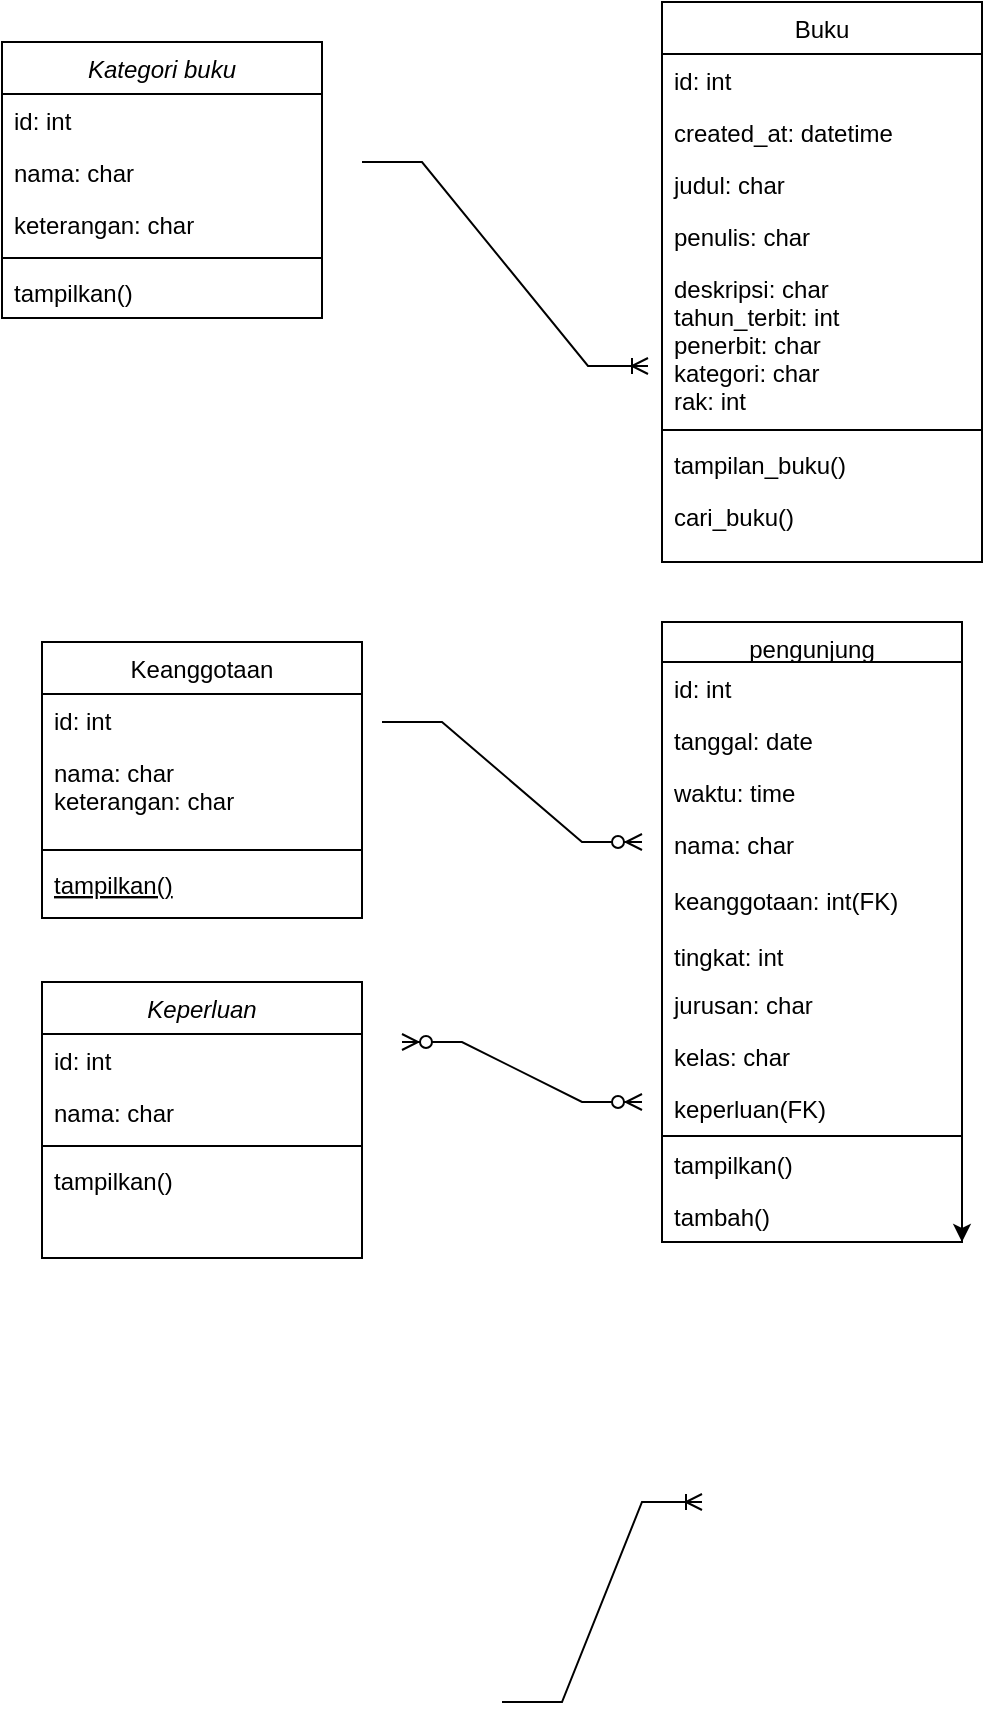 <mxfile version="23.1.0" type="github">
  <diagram id="C5RBs43oDa-KdzZeNtuy" name="Page-1">
    <mxGraphModel dx="1035" dy="598" grid="1" gridSize="10" guides="1" tooltips="1" connect="1" arrows="1" fold="1" page="1" pageScale="1" pageWidth="827" pageHeight="1169" math="0" shadow="0">
      <root>
        <mxCell id="WIyWlLk6GJQsqaUBKTNV-0" />
        <mxCell id="WIyWlLk6GJQsqaUBKTNV-1" parent="WIyWlLk6GJQsqaUBKTNV-0" />
        <mxCell id="zkfFHV4jXpPFQw0GAbJ--0" value="Kategori buku" style="swimlane;fontStyle=2;align=center;verticalAlign=top;childLayout=stackLayout;horizontal=1;startSize=26;horizontalStack=0;resizeParent=1;resizeLast=0;collapsible=1;marginBottom=0;rounded=0;shadow=0;strokeWidth=1;" parent="WIyWlLk6GJQsqaUBKTNV-1" vertex="1">
          <mxGeometry x="40" y="40" width="160" height="138" as="geometry">
            <mxRectangle x="230" y="140" width="160" height="26" as="alternateBounds" />
          </mxGeometry>
        </mxCell>
        <mxCell id="zkfFHV4jXpPFQw0GAbJ--1" value="id: int" style="text;align=left;verticalAlign=top;spacingLeft=4;spacingRight=4;overflow=hidden;rotatable=0;points=[[0,0.5],[1,0.5]];portConstraint=eastwest;" parent="zkfFHV4jXpPFQw0GAbJ--0" vertex="1">
          <mxGeometry y="26" width="160" height="26" as="geometry" />
        </mxCell>
        <mxCell id="zkfFHV4jXpPFQw0GAbJ--2" value="nama: char" style="text;align=left;verticalAlign=top;spacingLeft=4;spacingRight=4;overflow=hidden;rotatable=0;points=[[0,0.5],[1,0.5]];portConstraint=eastwest;rounded=0;shadow=0;html=0;" parent="zkfFHV4jXpPFQw0GAbJ--0" vertex="1">
          <mxGeometry y="52" width="160" height="26" as="geometry" />
        </mxCell>
        <mxCell id="zkfFHV4jXpPFQw0GAbJ--3" value="keterangan: char" style="text;align=left;verticalAlign=top;spacingLeft=4;spacingRight=4;overflow=hidden;rotatable=0;points=[[0,0.5],[1,0.5]];portConstraint=eastwest;rounded=0;shadow=0;html=0;" parent="zkfFHV4jXpPFQw0GAbJ--0" vertex="1">
          <mxGeometry y="78" width="160" height="26" as="geometry" />
        </mxCell>
        <mxCell id="zkfFHV4jXpPFQw0GAbJ--4" value="" style="line;html=1;strokeWidth=1;align=left;verticalAlign=middle;spacingTop=-1;spacingLeft=3;spacingRight=3;rotatable=0;labelPosition=right;points=[];portConstraint=eastwest;" parent="zkfFHV4jXpPFQw0GAbJ--0" vertex="1">
          <mxGeometry y="104" width="160" height="8" as="geometry" />
        </mxCell>
        <mxCell id="zkfFHV4jXpPFQw0GAbJ--5" value="tampilkan()" style="text;align=left;verticalAlign=top;spacingLeft=4;spacingRight=4;overflow=hidden;rotatable=0;points=[[0,0.5],[1,0.5]];portConstraint=eastwest;" parent="zkfFHV4jXpPFQw0GAbJ--0" vertex="1">
          <mxGeometry y="112" width="160" height="26" as="geometry" />
        </mxCell>
        <mxCell id="zkfFHV4jXpPFQw0GAbJ--6" value="Keanggotaan" style="swimlane;fontStyle=0;align=center;verticalAlign=top;childLayout=stackLayout;horizontal=1;startSize=26;horizontalStack=0;resizeParent=1;resizeLast=0;collapsible=1;marginBottom=0;rounded=0;shadow=0;strokeWidth=1;" parent="WIyWlLk6GJQsqaUBKTNV-1" vertex="1">
          <mxGeometry x="60" y="340" width="160" height="138" as="geometry">
            <mxRectangle x="130" y="380" width="160" height="26" as="alternateBounds" />
          </mxGeometry>
        </mxCell>
        <mxCell id="zkfFHV4jXpPFQw0GAbJ--7" value="id: int " style="text;align=left;verticalAlign=top;spacingLeft=4;spacingRight=4;overflow=hidden;rotatable=0;points=[[0,0.5],[1,0.5]];portConstraint=eastwest;" parent="zkfFHV4jXpPFQw0GAbJ--6" vertex="1">
          <mxGeometry y="26" width="160" height="26" as="geometry" />
        </mxCell>
        <mxCell id="zkfFHV4jXpPFQw0GAbJ--8" value="nama: char&#xa;keterangan: char" style="text;align=left;verticalAlign=top;spacingLeft=4;spacingRight=4;overflow=hidden;rotatable=0;points=[[0,0.5],[1,0.5]];portConstraint=eastwest;rounded=0;shadow=0;html=0;" parent="zkfFHV4jXpPFQw0GAbJ--6" vertex="1">
          <mxGeometry y="52" width="160" height="48" as="geometry" />
        </mxCell>
        <mxCell id="zkfFHV4jXpPFQw0GAbJ--9" value="" style="line;html=1;strokeWidth=1;align=left;verticalAlign=middle;spacingTop=-1;spacingLeft=3;spacingRight=3;rotatable=0;labelPosition=right;points=[];portConstraint=eastwest;" parent="zkfFHV4jXpPFQw0GAbJ--6" vertex="1">
          <mxGeometry y="100" width="160" height="8" as="geometry" />
        </mxCell>
        <mxCell id="zkfFHV4jXpPFQw0GAbJ--10" value="tampilkan()" style="text;align=left;verticalAlign=top;spacingLeft=4;spacingRight=4;overflow=hidden;rotatable=0;points=[[0,0.5],[1,0.5]];portConstraint=eastwest;fontStyle=4" parent="zkfFHV4jXpPFQw0GAbJ--6" vertex="1">
          <mxGeometry y="108" width="160" height="20" as="geometry" />
        </mxCell>
        <mxCell id="KwvgD8O25XiNs4bxKcYt-9" value="Keperluan" style="swimlane;fontStyle=2;align=center;verticalAlign=top;childLayout=stackLayout;horizontal=1;startSize=26;horizontalStack=0;resizeParent=1;resizeLast=0;collapsible=1;marginBottom=0;rounded=0;shadow=0;strokeWidth=1;" vertex="1" parent="WIyWlLk6GJQsqaUBKTNV-1">
          <mxGeometry x="60" y="510" width="160" height="138" as="geometry">
            <mxRectangle x="230" y="140" width="160" height="26" as="alternateBounds" />
          </mxGeometry>
        </mxCell>
        <mxCell id="KwvgD8O25XiNs4bxKcYt-10" value="id: int" style="text;align=left;verticalAlign=top;spacingLeft=4;spacingRight=4;overflow=hidden;rotatable=0;points=[[0,0.5],[1,0.5]];portConstraint=eastwest;" vertex="1" parent="KwvgD8O25XiNs4bxKcYt-9">
          <mxGeometry y="26" width="160" height="26" as="geometry" />
        </mxCell>
        <mxCell id="KwvgD8O25XiNs4bxKcYt-11" value="nama: char" style="text;align=left;verticalAlign=top;spacingLeft=4;spacingRight=4;overflow=hidden;rotatable=0;points=[[0,0.5],[1,0.5]];portConstraint=eastwest;rounded=0;shadow=0;html=0;" vertex="1" parent="KwvgD8O25XiNs4bxKcYt-9">
          <mxGeometry y="52" width="160" height="26" as="geometry" />
        </mxCell>
        <mxCell id="KwvgD8O25XiNs4bxKcYt-13" value="" style="line;html=1;strokeWidth=1;align=left;verticalAlign=middle;spacingTop=-1;spacingLeft=3;spacingRight=3;rotatable=0;labelPosition=right;points=[];portConstraint=eastwest;" vertex="1" parent="KwvgD8O25XiNs4bxKcYt-9">
          <mxGeometry y="78" width="160" height="8" as="geometry" />
        </mxCell>
        <mxCell id="KwvgD8O25XiNs4bxKcYt-14" value="tampilkan()" style="text;align=left;verticalAlign=top;spacingLeft=4;spacingRight=4;overflow=hidden;rotatable=0;points=[[0,0.5],[1,0.5]];portConstraint=eastwest;" vertex="1" parent="KwvgD8O25XiNs4bxKcYt-9">
          <mxGeometry y="86" width="160" height="26" as="geometry" />
        </mxCell>
        <mxCell id="KwvgD8O25XiNs4bxKcYt-16" value="Buku" style="swimlane;fontStyle=0;align=center;verticalAlign=top;childLayout=stackLayout;horizontal=1;startSize=26;horizontalStack=0;resizeParent=1;resizeLast=0;collapsible=1;marginBottom=0;rounded=0;shadow=0;strokeWidth=1;" vertex="1" parent="WIyWlLk6GJQsqaUBKTNV-1">
          <mxGeometry x="370" y="20" width="160" height="280" as="geometry">
            <mxRectangle x="550" y="140" width="160" height="26" as="alternateBounds" />
          </mxGeometry>
        </mxCell>
        <mxCell id="KwvgD8O25XiNs4bxKcYt-17" value="id: int" style="text;align=left;verticalAlign=top;spacingLeft=4;spacingRight=4;overflow=hidden;rotatable=0;points=[[0,0.5],[1,0.5]];portConstraint=eastwest;" vertex="1" parent="KwvgD8O25XiNs4bxKcYt-16">
          <mxGeometry y="26" width="160" height="26" as="geometry" />
        </mxCell>
        <mxCell id="KwvgD8O25XiNs4bxKcYt-18" value="created_at: datetime" style="text;align=left;verticalAlign=top;spacingLeft=4;spacingRight=4;overflow=hidden;rotatable=0;points=[[0,0.5],[1,0.5]];portConstraint=eastwest;rounded=0;shadow=0;html=0;" vertex="1" parent="KwvgD8O25XiNs4bxKcYt-16">
          <mxGeometry y="52" width="160" height="26" as="geometry" />
        </mxCell>
        <mxCell id="KwvgD8O25XiNs4bxKcYt-19" value="judul: char" style="text;align=left;verticalAlign=top;spacingLeft=4;spacingRight=4;overflow=hidden;rotatable=0;points=[[0,0.5],[1,0.5]];portConstraint=eastwest;rounded=0;shadow=0;html=0;" vertex="1" parent="KwvgD8O25XiNs4bxKcYt-16">
          <mxGeometry y="78" width="160" height="26" as="geometry" />
        </mxCell>
        <mxCell id="KwvgD8O25XiNs4bxKcYt-20" value="penulis: char" style="text;align=left;verticalAlign=top;spacingLeft=4;spacingRight=4;overflow=hidden;rotatable=0;points=[[0,0.5],[1,0.5]];portConstraint=eastwest;rounded=0;shadow=0;html=0;" vertex="1" parent="KwvgD8O25XiNs4bxKcYt-16">
          <mxGeometry y="104" width="160" height="26" as="geometry" />
        </mxCell>
        <mxCell id="KwvgD8O25XiNs4bxKcYt-21" value="deskripsi: char&#xa;tahun_terbit: int&#xa;penerbit: char&#xa;kategori: char&#xa;rak: int&#xa;" style="text;align=left;verticalAlign=top;spacingLeft=4;spacingRight=4;overflow=hidden;rotatable=0;points=[[0,0.5],[1,0.5]];portConstraint=eastwest;rounded=0;shadow=0;html=0;" vertex="1" parent="KwvgD8O25XiNs4bxKcYt-16">
          <mxGeometry y="130" width="160" height="80" as="geometry" />
        </mxCell>
        <mxCell id="KwvgD8O25XiNs4bxKcYt-22" value="" style="line;html=1;strokeWidth=1;align=left;verticalAlign=middle;spacingTop=-1;spacingLeft=3;spacingRight=3;rotatable=0;labelPosition=right;points=[];portConstraint=eastwest;" vertex="1" parent="KwvgD8O25XiNs4bxKcYt-16">
          <mxGeometry y="210" width="160" height="8" as="geometry" />
        </mxCell>
        <mxCell id="KwvgD8O25XiNs4bxKcYt-23" value="tampilan_buku()" style="text;align=left;verticalAlign=top;spacingLeft=4;spacingRight=4;overflow=hidden;rotatable=0;points=[[0,0.5],[1,0.5]];portConstraint=eastwest;" vertex="1" parent="KwvgD8O25XiNs4bxKcYt-16">
          <mxGeometry y="218" width="160" height="26" as="geometry" />
        </mxCell>
        <mxCell id="KwvgD8O25XiNs4bxKcYt-24" value="cari_buku()" style="text;align=left;verticalAlign=top;spacingLeft=4;spacingRight=4;overflow=hidden;rotatable=0;points=[[0,0.5],[1,0.5]];portConstraint=eastwest;" vertex="1" parent="KwvgD8O25XiNs4bxKcYt-16">
          <mxGeometry y="244" width="160" height="26" as="geometry" />
        </mxCell>
        <mxCell id="KwvgD8O25XiNs4bxKcYt-47" value="pengunjung" style="swimlane;fontStyle=0;align=center;verticalAlign=top;childLayout=stackLayout;horizontal=1;startSize=20;horizontalStack=0;resizeParent=1;resizeLast=0;collapsible=1;marginBottom=0;rounded=0;shadow=0;strokeWidth=1;" vertex="1" parent="WIyWlLk6GJQsqaUBKTNV-1">
          <mxGeometry x="370" y="330" width="150" height="310" as="geometry">
            <mxRectangle x="550" y="140" width="160" height="26" as="alternateBounds" />
          </mxGeometry>
        </mxCell>
        <mxCell id="KwvgD8O25XiNs4bxKcYt-48" value="id: int" style="text;align=left;verticalAlign=top;spacingLeft=4;spacingRight=4;overflow=hidden;rotatable=0;points=[[0,0.5],[1,0.5]];portConstraint=eastwest;" vertex="1" parent="KwvgD8O25XiNs4bxKcYt-47">
          <mxGeometry y="20" width="150" height="26" as="geometry" />
        </mxCell>
        <mxCell id="KwvgD8O25XiNs4bxKcYt-50" value="tanggal: date" style="text;align=left;verticalAlign=top;spacingLeft=4;spacingRight=4;overflow=hidden;rotatable=0;points=[[0,0.5],[1,0.5]];portConstraint=eastwest;rounded=0;shadow=0;html=0;" vertex="1" parent="KwvgD8O25XiNs4bxKcYt-47">
          <mxGeometry y="46" width="150" height="26" as="geometry" />
        </mxCell>
        <mxCell id="KwvgD8O25XiNs4bxKcYt-51" value="waktu: time" style="text;align=left;verticalAlign=top;spacingLeft=4;spacingRight=4;overflow=hidden;rotatable=0;points=[[0,0.5],[1,0.5]];portConstraint=eastwest;rounded=0;shadow=0;html=0;" vertex="1" parent="KwvgD8O25XiNs4bxKcYt-47">
          <mxGeometry y="72" width="150" height="26" as="geometry" />
        </mxCell>
        <mxCell id="KwvgD8O25XiNs4bxKcYt-52" value="nama: char&#xa;&#xa;keanggotaan: int(FK)&#xa;&#xa;tingkat: int&#xa;" style="text;align=left;verticalAlign=top;spacingLeft=4;spacingRight=4;overflow=hidden;rotatable=0;points=[[0,0.5],[1,0.5]];portConstraint=eastwest;rounded=0;shadow=0;html=0;" vertex="1" parent="KwvgD8O25XiNs4bxKcYt-47">
          <mxGeometry y="98" width="150" height="80" as="geometry" />
        </mxCell>
        <mxCell id="KwvgD8O25XiNs4bxKcYt-54" value="jurusan: char" style="text;align=left;verticalAlign=top;spacingLeft=4;spacingRight=4;overflow=hidden;rotatable=0;points=[[0,0.5],[1,0.5]];portConstraint=eastwest;" vertex="1" parent="KwvgD8O25XiNs4bxKcYt-47">
          <mxGeometry y="178" width="150" height="26" as="geometry" />
        </mxCell>
        <mxCell id="KwvgD8O25XiNs4bxKcYt-55" value="kelas: char" style="text;align=left;verticalAlign=top;spacingLeft=4;spacingRight=4;overflow=hidden;rotatable=0;points=[[0,0.5],[1,0.5]];portConstraint=eastwest;" vertex="1" parent="KwvgD8O25XiNs4bxKcYt-47">
          <mxGeometry y="204" width="150" height="26" as="geometry" />
        </mxCell>
        <mxCell id="KwvgD8O25XiNs4bxKcYt-102" value="keperluan(FK)" style="text;align=left;verticalAlign=top;spacingLeft=4;spacingRight=4;overflow=hidden;rotatable=0;points=[[0,0.5],[1,0.5]];portConstraint=eastwest;" vertex="1" parent="KwvgD8O25XiNs4bxKcYt-47">
          <mxGeometry y="230" width="150" height="26" as="geometry" />
        </mxCell>
        <mxCell id="KwvgD8O25XiNs4bxKcYt-53" value="" style="line;html=1;strokeWidth=1;align=left;verticalAlign=middle;spacingTop=-1;spacingLeft=3;spacingRight=3;rotatable=0;labelPosition=right;points=[];portConstraint=eastwest;" vertex="1" parent="KwvgD8O25XiNs4bxKcYt-47">
          <mxGeometry y="256" width="150" height="2" as="geometry" />
        </mxCell>
        <mxCell id="KwvgD8O25XiNs4bxKcYt-104" value="tampilkan()" style="text;align=left;verticalAlign=top;spacingLeft=4;spacingRight=4;overflow=hidden;rotatable=0;points=[[0,0.5],[1,0.5]];portConstraint=eastwest;" vertex="1" parent="KwvgD8O25XiNs4bxKcYt-47">
          <mxGeometry y="258" width="150" height="26" as="geometry" />
        </mxCell>
        <mxCell id="KwvgD8O25XiNs4bxKcYt-107" style="edgeStyle=orthogonalEdgeStyle;rounded=0;orthogonalLoop=1;jettySize=auto;html=1;exitX=1;exitY=0.5;exitDx=0;exitDy=0;entryX=1;entryY=1;entryDx=0;entryDy=0;" edge="1" parent="KwvgD8O25XiNs4bxKcYt-47" source="KwvgD8O25XiNs4bxKcYt-105" target="KwvgD8O25XiNs4bxKcYt-47">
          <mxGeometry relative="1" as="geometry" />
        </mxCell>
        <mxCell id="KwvgD8O25XiNs4bxKcYt-105" value="tambah()" style="text;align=left;verticalAlign=top;spacingLeft=4;spacingRight=4;overflow=hidden;rotatable=0;points=[[0,0.5],[1,0.5]];portConstraint=eastwest;" vertex="1" parent="KwvgD8O25XiNs4bxKcYt-47">
          <mxGeometry y="284" width="150" height="26" as="geometry" />
        </mxCell>
        <mxCell id="KwvgD8O25XiNs4bxKcYt-106" style="edgeStyle=orthogonalEdgeStyle;rounded=0;orthogonalLoop=1;jettySize=auto;html=1;exitX=1;exitY=1;exitDx=0;exitDy=0;entryX=1;entryY=1;entryDx=0;entryDy=0;entryPerimeter=0;" edge="1" parent="KwvgD8O25XiNs4bxKcYt-47" source="KwvgD8O25XiNs4bxKcYt-47" target="KwvgD8O25XiNs4bxKcYt-105">
          <mxGeometry relative="1" as="geometry">
            <mxPoint x="150.294" y="320" as="targetPoint" />
          </mxGeometry>
        </mxCell>
        <mxCell id="KwvgD8O25XiNs4bxKcYt-96" value="" style="edgeStyle=entityRelationEdgeStyle;fontSize=12;html=1;endArrow=ERoneToMany;rounded=0;" edge="1" parent="WIyWlLk6GJQsqaUBKTNV-1">
          <mxGeometry width="100" height="100" relative="1" as="geometry">
            <mxPoint x="290" y="870" as="sourcePoint" />
            <mxPoint x="390" y="770" as="targetPoint" />
          </mxGeometry>
        </mxCell>
        <mxCell id="KwvgD8O25XiNs4bxKcYt-97" value="" style="edgeStyle=entityRelationEdgeStyle;fontSize=12;html=1;endArrow=ERoneToMany;rounded=0;" edge="1" parent="WIyWlLk6GJQsqaUBKTNV-1">
          <mxGeometry width="100" height="100" relative="1" as="geometry">
            <mxPoint x="220" y="100" as="sourcePoint" />
            <mxPoint x="363" y="202" as="targetPoint" />
          </mxGeometry>
        </mxCell>
        <mxCell id="KwvgD8O25XiNs4bxKcYt-99" value="" style="edgeStyle=entityRelationEdgeStyle;fontSize=12;html=1;endArrow=ERzeroToMany;endFill=1;rounded=0;" edge="1" parent="WIyWlLk6GJQsqaUBKTNV-1">
          <mxGeometry width="100" height="100" relative="1" as="geometry">
            <mxPoint x="230" y="380" as="sourcePoint" />
            <mxPoint x="360" y="440" as="targetPoint" />
            <Array as="points">
              <mxPoint x="360" y="420" />
              <mxPoint x="350" y="420" />
              <mxPoint x="350" y="420" />
            </Array>
          </mxGeometry>
        </mxCell>
        <mxCell id="KwvgD8O25XiNs4bxKcYt-101" value="" style="edgeStyle=entityRelationEdgeStyle;fontSize=12;html=1;endArrow=ERzeroToMany;endFill=1;startArrow=ERzeroToMany;rounded=0;" edge="1" parent="WIyWlLk6GJQsqaUBKTNV-1">
          <mxGeometry width="100" height="100" relative="1" as="geometry">
            <mxPoint x="240" y="540" as="sourcePoint" />
            <mxPoint x="360" y="570" as="targetPoint" />
            <Array as="points">
              <mxPoint x="270" y="560" />
            </Array>
          </mxGeometry>
        </mxCell>
      </root>
    </mxGraphModel>
  </diagram>
</mxfile>
